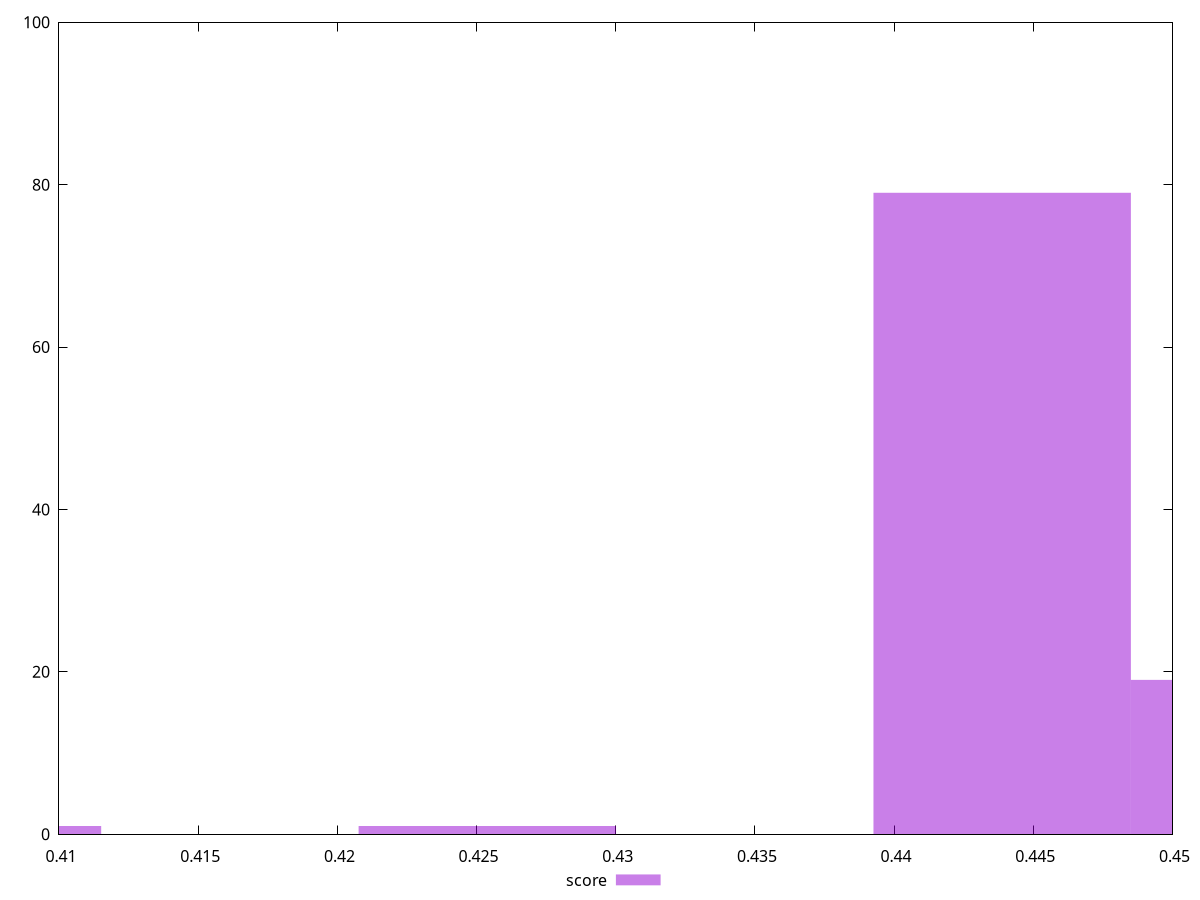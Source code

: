 reset

$score <<EOF
0.40689136823414196 1
0.45312902371529445 19
0.44388149261906396 79
0.42538643042660296 1
EOF

set key outside below
set boxwidth 0.009247531096230499
set xrange [0.41:0.45]
set yrange [0:100]
set trange [0:100]
set style fill transparent solid 0.5 noborder
set terminal svg size 640, 490 enhanced background rgb 'white'
set output "reports/report_00030_2021-02-24T20-42-31.540Z/uses-rel-preload/samples/music/score/histogram.svg"

plot $score title "score" with boxes

reset
